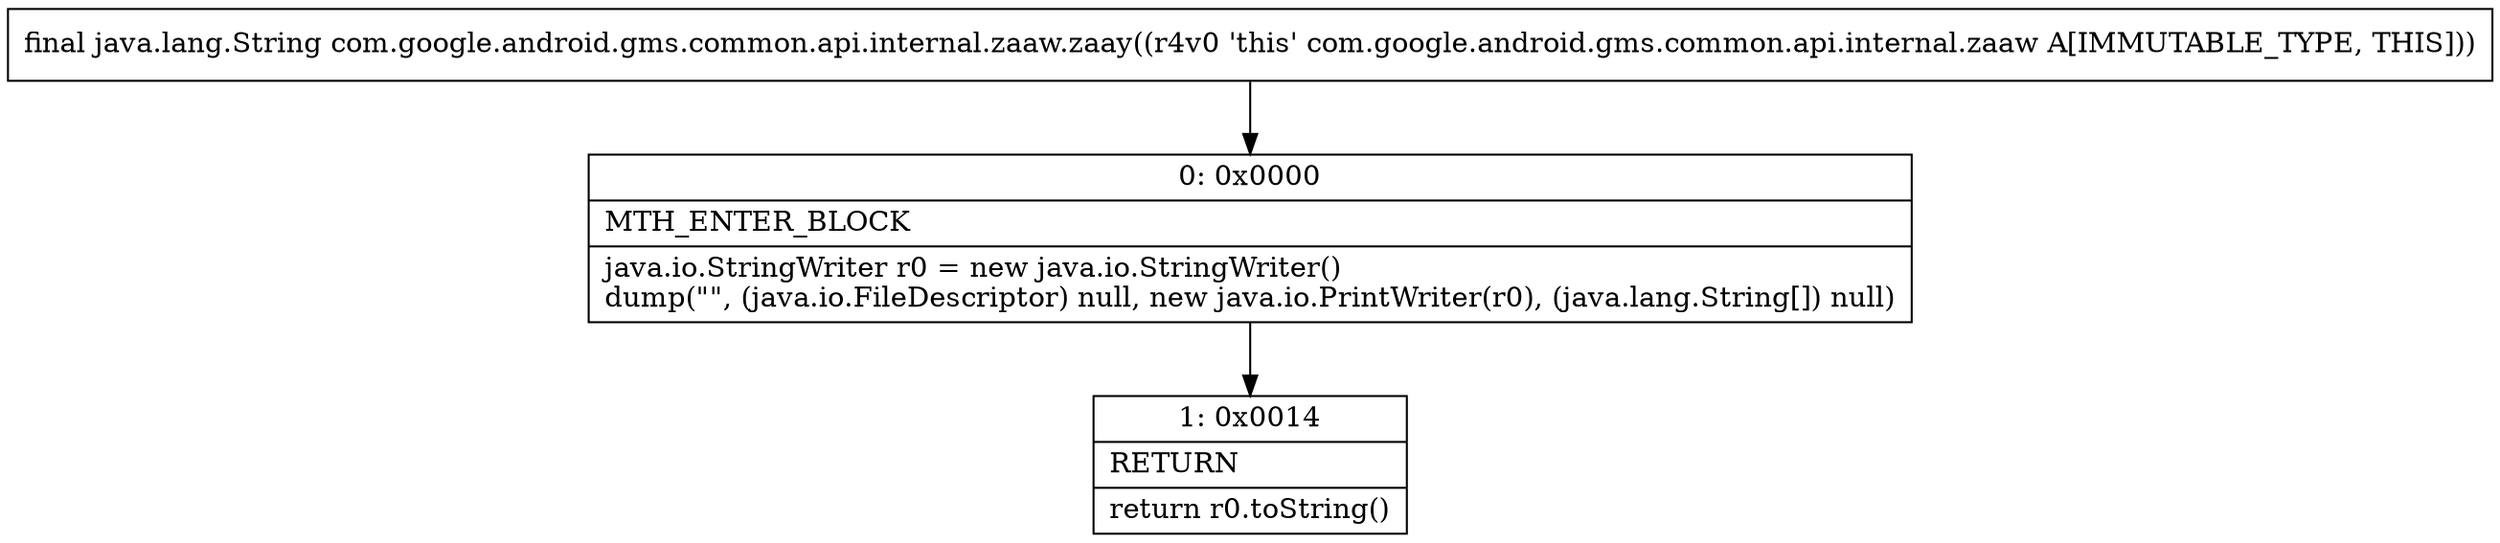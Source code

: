 digraph "CFG forcom.google.android.gms.common.api.internal.zaaw.zaay()Ljava\/lang\/String;" {
Node_0 [shape=record,label="{0\:\ 0x0000|MTH_ENTER_BLOCK\l|java.io.StringWriter r0 = new java.io.StringWriter()\ldump(\"\", (java.io.FileDescriptor) null, new java.io.PrintWriter(r0), (java.lang.String[]) null)\l}"];
Node_1 [shape=record,label="{1\:\ 0x0014|RETURN\l|return r0.toString()\l}"];
MethodNode[shape=record,label="{final java.lang.String com.google.android.gms.common.api.internal.zaaw.zaay((r4v0 'this' com.google.android.gms.common.api.internal.zaaw A[IMMUTABLE_TYPE, THIS])) }"];
MethodNode -> Node_0;
Node_0 -> Node_1;
}

